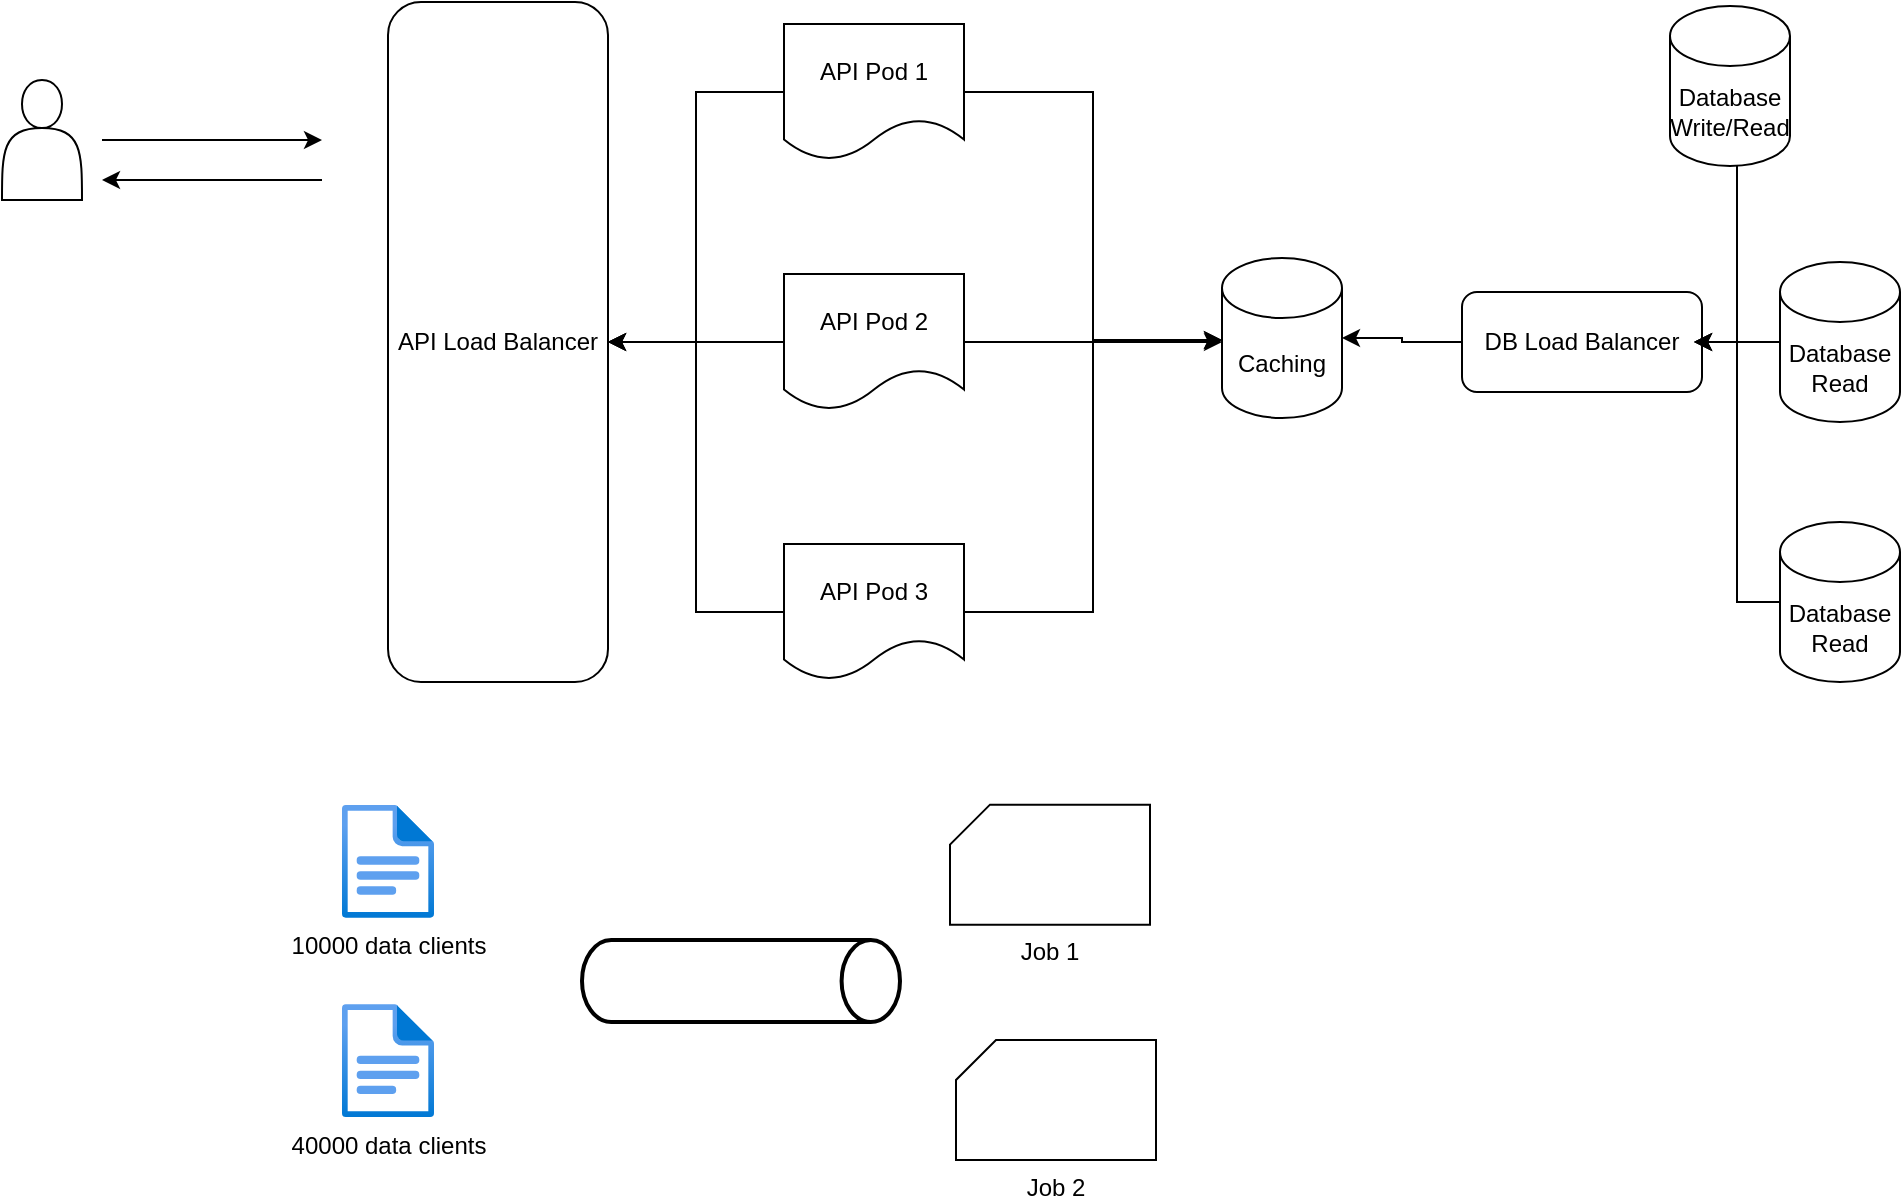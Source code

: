 <mxfile version="20.3.0" type="github">
  <diagram id="Xn1M98Fq9kwTQs8FCrUk" name="Page-1">
    <mxGraphModel dx="1718" dy="491" grid="1" gridSize="10" guides="1" tooltips="1" connect="1" arrows="1" fold="1" page="1" pageScale="1" pageWidth="850" pageHeight="1100" math="0" shadow="0">
      <root>
        <mxCell id="0" />
        <mxCell id="1" parent="0" />
        <mxCell id="gyeoODHAACcF610-BmB4-39" style="edgeStyle=elbowEdgeStyle;rounded=0;orthogonalLoop=1;jettySize=auto;html=1;" edge="1" parent="1" source="gyeoODHAACcF610-BmB4-13" target="gyeoODHAACcF610-BmB4-37">
          <mxGeometry relative="1" as="geometry" />
        </mxCell>
        <mxCell id="gyeoODHAACcF610-BmB4-13" value="DB Load Balancer" style="rounded=1;whiteSpace=wrap;html=1;" vertex="1" parent="1">
          <mxGeometry x="600" y="166" width="120" height="50" as="geometry" />
        </mxCell>
        <mxCell id="gyeoODHAACcF610-BmB4-14" value="API Load Balancer" style="rounded=1;whiteSpace=wrap;html=1;" vertex="1" parent="1">
          <mxGeometry x="63" y="21" width="110" height="340" as="geometry" />
        </mxCell>
        <mxCell id="gyeoODHAACcF610-BmB4-24" style="edgeStyle=elbowEdgeStyle;rounded=0;orthogonalLoop=1;jettySize=auto;html=1;" edge="1" parent="1" source="gyeoODHAACcF610-BmB4-15" target="gyeoODHAACcF610-BmB4-14">
          <mxGeometry relative="1" as="geometry" />
        </mxCell>
        <mxCell id="gyeoODHAACcF610-BmB4-30" style="edgeStyle=elbowEdgeStyle;rounded=0;orthogonalLoop=1;jettySize=auto;html=1;" edge="1" parent="1" source="gyeoODHAACcF610-BmB4-15">
          <mxGeometry relative="1" as="geometry">
            <mxPoint x="480" y="190" as="targetPoint" />
          </mxGeometry>
        </mxCell>
        <mxCell id="gyeoODHAACcF610-BmB4-15" value="API Pod 1" style="shape=document;whiteSpace=wrap;html=1;boundedLbl=1;" vertex="1" parent="1">
          <mxGeometry x="261" y="32" width="90" height="68" as="geometry" />
        </mxCell>
        <mxCell id="gyeoODHAACcF610-BmB4-25" style="edgeStyle=elbowEdgeStyle;rounded=0;orthogonalLoop=1;jettySize=auto;html=1;" edge="1" parent="1" source="gyeoODHAACcF610-BmB4-17" target="gyeoODHAACcF610-BmB4-14">
          <mxGeometry relative="1" as="geometry" />
        </mxCell>
        <mxCell id="gyeoODHAACcF610-BmB4-31" style="edgeStyle=elbowEdgeStyle;rounded=0;orthogonalLoop=1;jettySize=auto;html=1;" edge="1" parent="1" source="gyeoODHAACcF610-BmB4-17">
          <mxGeometry relative="1" as="geometry">
            <mxPoint x="480" y="191" as="targetPoint" />
          </mxGeometry>
        </mxCell>
        <mxCell id="gyeoODHAACcF610-BmB4-17" value="API Pod 2" style="shape=document;whiteSpace=wrap;html=1;boundedLbl=1;" vertex="1" parent="1">
          <mxGeometry x="261" y="157" width="90" height="68" as="geometry" />
        </mxCell>
        <mxCell id="gyeoODHAACcF610-BmB4-26" style="edgeStyle=elbowEdgeStyle;rounded=0;orthogonalLoop=1;jettySize=auto;html=1;entryX=1;entryY=0.5;entryDx=0;entryDy=0;" edge="1" parent="1" source="gyeoODHAACcF610-BmB4-18" target="gyeoODHAACcF610-BmB4-14">
          <mxGeometry relative="1" as="geometry" />
        </mxCell>
        <mxCell id="gyeoODHAACcF610-BmB4-32" style="edgeStyle=elbowEdgeStyle;rounded=0;orthogonalLoop=1;jettySize=auto;html=1;" edge="1" parent="1" source="gyeoODHAACcF610-BmB4-18">
          <mxGeometry relative="1" as="geometry">
            <mxPoint x="480" y="190" as="targetPoint" />
          </mxGeometry>
        </mxCell>
        <mxCell id="gyeoODHAACcF610-BmB4-18" value="API Pod 3" style="shape=document;whiteSpace=wrap;html=1;boundedLbl=1;" vertex="1" parent="1">
          <mxGeometry x="261" y="292" width="90" height="68" as="geometry" />
        </mxCell>
        <mxCell id="gyeoODHAACcF610-BmB4-28" style="edgeStyle=elbowEdgeStyle;rounded=0;orthogonalLoop=1;jettySize=auto;html=1;entryX=1;entryY=0.5;entryDx=0;entryDy=0;" edge="1" parent="1">
          <mxGeometry relative="1" as="geometry">
            <mxPoint x="759" y="69" as="sourcePoint" />
            <mxPoint x="716" y="191" as="targetPoint" />
          </mxGeometry>
        </mxCell>
        <mxCell id="gyeoODHAACcF610-BmB4-19" value="Database&lt;br&gt;Write/Read" style="shape=cylinder3;whiteSpace=wrap;html=1;boundedLbl=1;backgroundOutline=1;size=15;" vertex="1" parent="1">
          <mxGeometry x="704" y="23" width="60" height="80" as="geometry" />
        </mxCell>
        <mxCell id="gyeoODHAACcF610-BmB4-27" style="edgeStyle=elbowEdgeStyle;rounded=0;orthogonalLoop=1;jettySize=auto;html=1;entryX=1;entryY=0.5;entryDx=0;entryDy=0;" edge="1" parent="1" source="gyeoODHAACcF610-BmB4-20">
          <mxGeometry relative="1" as="geometry">
            <mxPoint x="716" y="191" as="targetPoint" />
          </mxGeometry>
        </mxCell>
        <mxCell id="gyeoODHAACcF610-BmB4-20" value="Database&lt;br&gt;Read" style="shape=cylinder3;whiteSpace=wrap;html=1;boundedLbl=1;backgroundOutline=1;size=15;" vertex="1" parent="1">
          <mxGeometry x="759" y="151" width="60" height="80" as="geometry" />
        </mxCell>
        <mxCell id="gyeoODHAACcF610-BmB4-29" style="edgeStyle=elbowEdgeStyle;rounded=0;orthogonalLoop=1;jettySize=auto;html=1;entryX=1;entryY=0.5;entryDx=0;entryDy=0;" edge="1" parent="1" source="gyeoODHAACcF610-BmB4-21">
          <mxGeometry relative="1" as="geometry">
            <mxPoint x="716" y="191" as="targetPoint" />
          </mxGeometry>
        </mxCell>
        <mxCell id="gyeoODHAACcF610-BmB4-21" value="Database&lt;br&gt;Read" style="shape=cylinder3;whiteSpace=wrap;html=1;boundedLbl=1;backgroundOutline=1;size=15;" vertex="1" parent="1">
          <mxGeometry x="759" y="281" width="60" height="80" as="geometry" />
        </mxCell>
        <mxCell id="gyeoODHAACcF610-BmB4-22" value="10000 data clients" style="aspect=fixed;html=1;points=[];align=center;image;fontSize=12;image=img/lib/azure2/general/File.svg;" vertex="1" parent="1">
          <mxGeometry x="40" y="422.32" width="46" height="56.68" as="geometry" />
        </mxCell>
        <mxCell id="gyeoODHAACcF610-BmB4-23" value="40000 data clients" style="aspect=fixed;html=1;points=[];align=center;image;fontSize=12;image=img/lib/azure2/general/File.svg;" vertex="1" parent="1">
          <mxGeometry x="40" y="522" width="46" height="56.68" as="geometry" />
        </mxCell>
        <mxCell id="gyeoODHAACcF610-BmB4-33" value="Job 1" style="verticalLabelPosition=bottom;verticalAlign=top;html=1;shape=card;whiteSpace=wrap;size=20;arcSize=12;" vertex="1" parent="1">
          <mxGeometry x="344" y="422.32" width="100" height="60" as="geometry" />
        </mxCell>
        <mxCell id="gyeoODHAACcF610-BmB4-34" value="Job 2" style="verticalLabelPosition=bottom;verticalAlign=top;html=1;shape=card;whiteSpace=wrap;size=20;arcSize=12;" vertex="1" parent="1">
          <mxGeometry x="347" y="540" width="100" height="60" as="geometry" />
        </mxCell>
        <mxCell id="gyeoODHAACcF610-BmB4-35" value="" style="strokeWidth=2;html=1;shape=mxgraph.flowchart.direct_data;whiteSpace=wrap;" vertex="1" parent="1">
          <mxGeometry x="160" y="490" width="159" height="41" as="geometry" />
        </mxCell>
        <mxCell id="gyeoODHAACcF610-BmB4-40" style="edgeStyle=elbowEdgeStyle;rounded=0;orthogonalLoop=1;jettySize=auto;html=1;" edge="1" parent="1">
          <mxGeometry relative="1" as="geometry">
            <mxPoint x="30" y="90" as="targetPoint" />
            <mxPoint x="-80" y="90" as="sourcePoint" />
          </mxGeometry>
        </mxCell>
        <mxCell id="gyeoODHAACcF610-BmB4-36" value="" style="shape=actor;whiteSpace=wrap;html=1;" vertex="1" parent="1">
          <mxGeometry x="-130" y="60" width="40" height="60" as="geometry" />
        </mxCell>
        <mxCell id="gyeoODHAACcF610-BmB4-37" value="Caching" style="shape=cylinder3;whiteSpace=wrap;html=1;boundedLbl=1;backgroundOutline=1;size=15;" vertex="1" parent="1">
          <mxGeometry x="480" y="149" width="60" height="80" as="geometry" />
        </mxCell>
        <mxCell id="gyeoODHAACcF610-BmB4-41" style="edgeStyle=elbowEdgeStyle;rounded=0;orthogonalLoop=1;jettySize=auto;html=1;" edge="1" parent="1">
          <mxGeometry relative="1" as="geometry">
            <mxPoint x="-80" y="110" as="targetPoint" />
            <mxPoint x="30" y="110" as="sourcePoint" />
          </mxGeometry>
        </mxCell>
      </root>
    </mxGraphModel>
  </diagram>
</mxfile>
